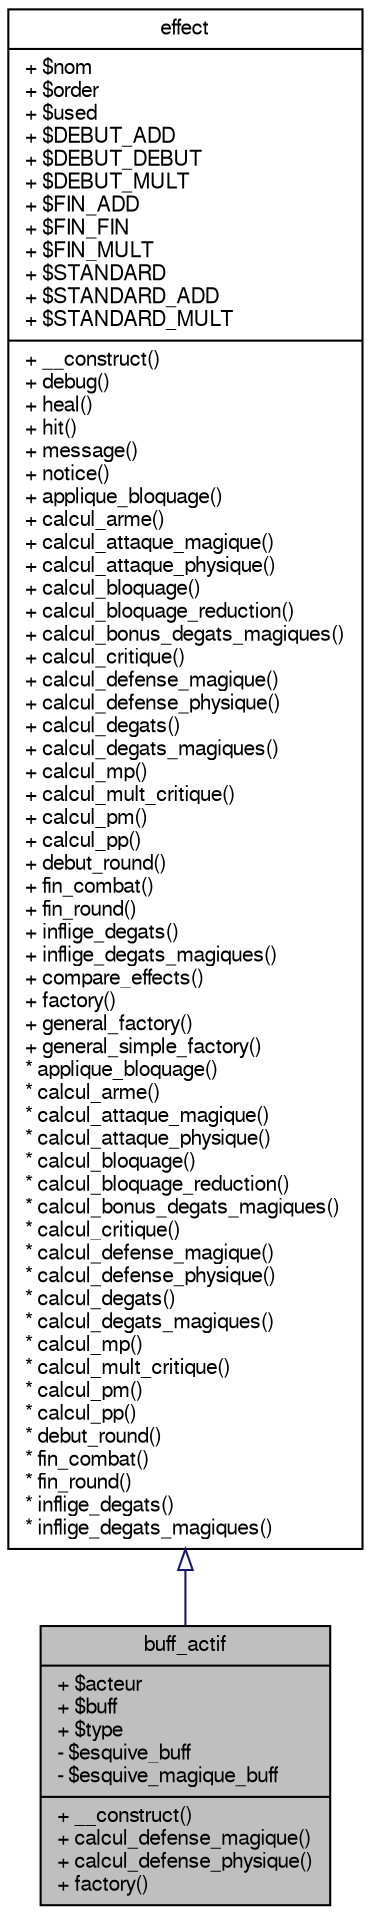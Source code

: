 digraph G
{
  bgcolor="transparent";
  edge [fontname="FreeSans",fontsize="10",labelfontname="FreeSans",labelfontsize="10"];
  node [fontname="FreeSans",fontsize="10",shape=record];
  Node1 [label="{buff_actif\n|+ $acteur\l+ $buff\l+ $type\l- $esquive_buff\l- $esquive_magique_buff\l|+ __construct()\l+ calcul_defense_magique()\l+ calcul_defense_physique()\l+ factory()\l}",height=0.2,width=0.4,color="black", fillcolor="grey75", style="filled" fontcolor="black"];
  Node2 -> Node1 [dir=back,color="midnightblue",fontsize="10",style="solid",arrowtail="empty",fontname="FreeSans"];
  Node2 [label="{effect\n|+ $nom\l+ $order\l+ $used\l+ $DEBUT_ADD\l+ $DEBUT_DEBUT\l+ $DEBUT_MULT\l+ $FIN_ADD\l+ $FIN_FIN\l+ $FIN_MULT\l+ $STANDARD\l+ $STANDARD_ADD\l+ $STANDARD_MULT\l|+ __construct()\l+ debug()\l+ heal()\l+ hit()\l+ message()\l+ notice()\l+ applique_bloquage()\l+ calcul_arme()\l+ calcul_attaque_magique()\l+ calcul_attaque_physique()\l+ calcul_bloquage()\l+ calcul_bloquage_reduction()\l+ calcul_bonus_degats_magiques()\l+ calcul_critique()\l+ calcul_defense_magique()\l+ calcul_defense_physique()\l+ calcul_degats()\l+ calcul_degats_magiques()\l+ calcul_mp()\l+ calcul_mult_critique()\l+ calcul_pm()\l+ calcul_pp()\l+ debut_round()\l+ fin_combat()\l+ fin_round()\l+ inflige_degats()\l+ inflige_degats_magiques()\l+ compare_effects()\l+ factory()\l+ general_factory()\l+ general_simple_factory()\l* applique_bloquage()\l* calcul_arme()\l* calcul_attaque_magique()\l* calcul_attaque_physique()\l* calcul_bloquage()\l* calcul_bloquage_reduction()\l* calcul_bonus_degats_magiques()\l* calcul_critique()\l* calcul_defense_magique()\l* calcul_defense_physique()\l* calcul_degats()\l* calcul_degats_magiques()\l* calcul_mp()\l* calcul_mult_critique()\l* calcul_pm()\l* calcul_pp()\l* debut_round()\l* fin_combat()\l* fin_round()\l* inflige_degats()\l* inflige_degats_magiques()\l}",height=0.2,width=0.4,color="black",URL="$classeffect.html",tooltip="Classe de base pour la gestion des effets en combat."];
}
